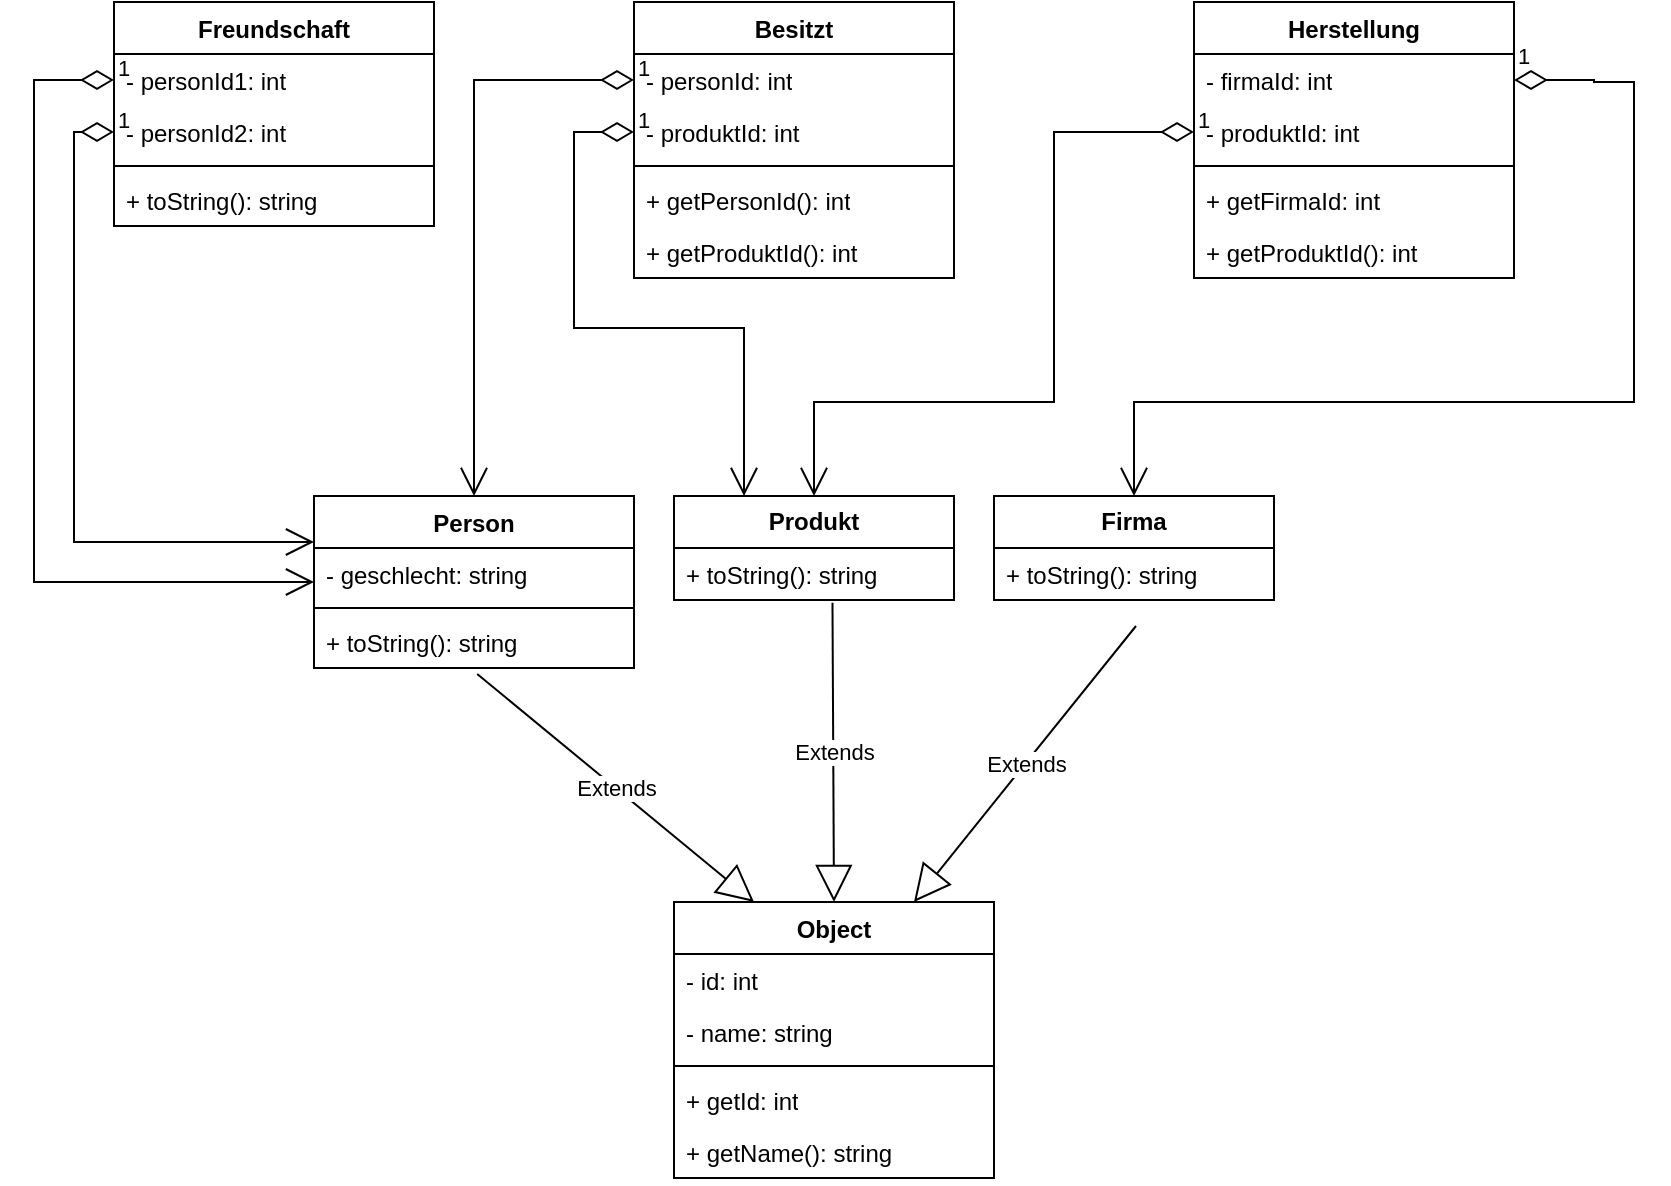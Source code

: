 <mxfile version="21.1.1" type="device">
  <diagram name="Seite-1" id="wL7OUZz8tftUAgFT7AXb">
    <mxGraphModel dx="1050" dy="645" grid="1" gridSize="10" guides="1" tooltips="1" connect="1" arrows="1" fold="1" page="1" pageScale="1" pageWidth="827" pageHeight="1169" math="0" shadow="0">
      <root>
        <mxCell id="0" />
        <mxCell id="1" parent="0" />
        <mxCell id="jcGyLuzeQQsFnMOwzXnM-38" value="Object" style="swimlane;fontStyle=1;align=center;verticalAlign=top;childLayout=stackLayout;horizontal=1;startSize=26;horizontalStack=0;resizeParent=1;resizeParentMax=0;resizeLast=0;collapsible=1;marginBottom=0;whiteSpace=wrap;html=1;" vertex="1" parent="1">
          <mxGeometry x="340" y="480" width="160" height="138" as="geometry" />
        </mxCell>
        <mxCell id="jcGyLuzeQQsFnMOwzXnM-39" value="- id: int" style="text;strokeColor=none;fillColor=none;align=left;verticalAlign=top;spacingLeft=4;spacingRight=4;overflow=hidden;rotatable=0;points=[[0,0.5],[1,0.5]];portConstraint=eastwest;whiteSpace=wrap;html=1;" vertex="1" parent="jcGyLuzeQQsFnMOwzXnM-38">
          <mxGeometry y="26" width="160" height="26" as="geometry" />
        </mxCell>
        <mxCell id="jcGyLuzeQQsFnMOwzXnM-58" value="- name: string" style="text;strokeColor=none;fillColor=none;align=left;verticalAlign=top;spacingLeft=4;spacingRight=4;overflow=hidden;rotatable=0;points=[[0,0.5],[1,0.5]];portConstraint=eastwest;whiteSpace=wrap;html=1;" vertex="1" parent="jcGyLuzeQQsFnMOwzXnM-38">
          <mxGeometry y="52" width="160" height="26" as="geometry" />
        </mxCell>
        <mxCell id="jcGyLuzeQQsFnMOwzXnM-40" value="" style="line;strokeWidth=1;fillColor=none;align=left;verticalAlign=middle;spacingTop=-1;spacingLeft=3;spacingRight=3;rotatable=0;labelPosition=right;points=[];portConstraint=eastwest;strokeColor=inherit;" vertex="1" parent="jcGyLuzeQQsFnMOwzXnM-38">
          <mxGeometry y="78" width="160" height="8" as="geometry" />
        </mxCell>
        <mxCell id="jcGyLuzeQQsFnMOwzXnM-41" value="+ getId: int" style="text;strokeColor=none;fillColor=none;align=left;verticalAlign=top;spacingLeft=4;spacingRight=4;overflow=hidden;rotatable=0;points=[[0,0.5],[1,0.5]];portConstraint=eastwest;whiteSpace=wrap;html=1;" vertex="1" parent="jcGyLuzeQQsFnMOwzXnM-38">
          <mxGeometry y="86" width="160" height="26" as="geometry" />
        </mxCell>
        <mxCell id="jcGyLuzeQQsFnMOwzXnM-59" value="+ getName(): string" style="text;strokeColor=none;fillColor=none;align=left;verticalAlign=top;spacingLeft=4;spacingRight=4;overflow=hidden;rotatable=0;points=[[0,0.5],[1,0.5]];portConstraint=eastwest;whiteSpace=wrap;html=1;" vertex="1" parent="jcGyLuzeQQsFnMOwzXnM-38">
          <mxGeometry y="112" width="160" height="26" as="geometry" />
        </mxCell>
        <mxCell id="jcGyLuzeQQsFnMOwzXnM-46" value="&lt;b&gt;Produkt&lt;/b&gt;" style="swimlane;fontStyle=0;childLayout=stackLayout;horizontal=1;startSize=26;fillColor=none;horizontalStack=0;resizeParent=1;resizeParentMax=0;resizeLast=0;collapsible=1;marginBottom=0;whiteSpace=wrap;html=1;" vertex="1" parent="1">
          <mxGeometry x="340" y="277" width="140" height="52" as="geometry" />
        </mxCell>
        <mxCell id="jcGyLuzeQQsFnMOwzXnM-47" value="+ toString(): string" style="text;strokeColor=none;fillColor=none;align=left;verticalAlign=top;spacingLeft=4;spacingRight=4;overflow=hidden;rotatable=0;points=[[0,0.5],[1,0.5]];portConstraint=eastwest;whiteSpace=wrap;html=1;" vertex="1" parent="jcGyLuzeQQsFnMOwzXnM-46">
          <mxGeometry y="26" width="140" height="26" as="geometry" />
        </mxCell>
        <mxCell id="jcGyLuzeQQsFnMOwzXnM-50" value="Extends" style="endArrow=block;endSize=16;endFill=0;html=1;rounded=0;exitX=0.51;exitY=1.115;exitDx=0;exitDy=0;exitPerimeter=0;entryX=0.25;entryY=0;entryDx=0;entryDy=0;" edge="1" parent="1" source="jcGyLuzeQQsFnMOwzXnM-56" target="jcGyLuzeQQsFnMOwzXnM-38">
          <mxGeometry width="160" relative="1" as="geometry">
            <mxPoint x="494" y="510" as="sourcePoint" />
            <mxPoint x="654" y="510" as="targetPoint" />
          </mxGeometry>
        </mxCell>
        <mxCell id="jcGyLuzeQQsFnMOwzXnM-51" value="&lt;b&gt;Firma&lt;/b&gt;" style="swimlane;fontStyle=0;childLayout=stackLayout;horizontal=1;startSize=26;fillColor=none;horizontalStack=0;resizeParent=1;resizeParentMax=0;resizeLast=0;collapsible=1;marginBottom=0;whiteSpace=wrap;html=1;" vertex="1" parent="1">
          <mxGeometry x="500" y="277" width="140" height="52" as="geometry" />
        </mxCell>
        <mxCell id="jcGyLuzeQQsFnMOwzXnM-52" value="+ toString(): string" style="text;strokeColor=none;fillColor=none;align=left;verticalAlign=top;spacingLeft=4;spacingRight=4;overflow=hidden;rotatable=0;points=[[0,0.5],[1,0.5]];portConstraint=eastwest;whiteSpace=wrap;html=1;" vertex="1" parent="jcGyLuzeQQsFnMOwzXnM-51">
          <mxGeometry y="26" width="140" height="26" as="geometry" />
        </mxCell>
        <mxCell id="jcGyLuzeQQsFnMOwzXnM-53" value="Person" style="swimlane;fontStyle=1;align=center;verticalAlign=top;childLayout=stackLayout;horizontal=1;startSize=26;horizontalStack=0;resizeParent=1;resizeParentMax=0;resizeLast=0;collapsible=1;marginBottom=0;whiteSpace=wrap;html=1;" vertex="1" parent="1">
          <mxGeometry x="160" y="277" width="160" height="86" as="geometry" />
        </mxCell>
        <mxCell id="jcGyLuzeQQsFnMOwzXnM-54" value="- geschlecht: string" style="text;strokeColor=none;fillColor=none;align=left;verticalAlign=top;spacingLeft=4;spacingRight=4;overflow=hidden;rotatable=0;points=[[0,0.5],[1,0.5]];portConstraint=eastwest;whiteSpace=wrap;html=1;" vertex="1" parent="jcGyLuzeQQsFnMOwzXnM-53">
          <mxGeometry y="26" width="160" height="26" as="geometry" />
        </mxCell>
        <mxCell id="jcGyLuzeQQsFnMOwzXnM-55" value="" style="line;strokeWidth=1;fillColor=none;align=left;verticalAlign=middle;spacingTop=-1;spacingLeft=3;spacingRight=3;rotatable=0;labelPosition=right;points=[];portConstraint=eastwest;strokeColor=inherit;" vertex="1" parent="jcGyLuzeQQsFnMOwzXnM-53">
          <mxGeometry y="52" width="160" height="8" as="geometry" />
        </mxCell>
        <mxCell id="jcGyLuzeQQsFnMOwzXnM-56" value="+ toString(): string" style="text;strokeColor=none;fillColor=none;align=left;verticalAlign=top;spacingLeft=4;spacingRight=4;overflow=hidden;rotatable=0;points=[[0,0.5],[1,0.5]];portConstraint=eastwest;whiteSpace=wrap;html=1;" vertex="1" parent="jcGyLuzeQQsFnMOwzXnM-53">
          <mxGeometry y="60" width="160" height="26" as="geometry" />
        </mxCell>
        <mxCell id="jcGyLuzeQQsFnMOwzXnM-60" value="Extends" style="endArrow=block;endSize=16;endFill=0;html=1;rounded=0;exitX=0.48;exitY=1.123;exitDx=0;exitDy=0;exitPerimeter=0;entryX=0.75;entryY=0;entryDx=0;entryDy=0;" edge="1" parent="1" target="jcGyLuzeQQsFnMOwzXnM-38">
          <mxGeometry width="160" relative="1" as="geometry">
            <mxPoint x="571" y="342" as="sourcePoint" />
            <mxPoint x="430" y="440" as="targetPoint" />
          </mxGeometry>
        </mxCell>
        <mxCell id="jcGyLuzeQQsFnMOwzXnM-61" value="Extends" style="endArrow=block;endSize=16;endFill=0;html=1;rounded=0;exitX=0.566;exitY=1.054;exitDx=0;exitDy=0;exitPerimeter=0;entryX=0.5;entryY=0;entryDx=0;entryDy=0;" edge="1" parent="1" source="jcGyLuzeQQsFnMOwzXnM-47" target="jcGyLuzeQQsFnMOwzXnM-38">
          <mxGeometry width="160" relative="1" as="geometry">
            <mxPoint x="581" y="352" as="sourcePoint" />
            <mxPoint x="440" y="450" as="targetPoint" />
          </mxGeometry>
        </mxCell>
        <mxCell id="jcGyLuzeQQsFnMOwzXnM-62" value="Besitzt" style="swimlane;fontStyle=1;align=center;verticalAlign=top;childLayout=stackLayout;horizontal=1;startSize=26;horizontalStack=0;resizeParent=1;resizeParentMax=0;resizeLast=0;collapsible=1;marginBottom=0;whiteSpace=wrap;html=1;" vertex="1" parent="1">
          <mxGeometry x="320" y="30" width="160" height="138" as="geometry" />
        </mxCell>
        <mxCell id="jcGyLuzeQQsFnMOwzXnM-63" value="- personId: int" style="text;strokeColor=none;fillColor=none;align=left;verticalAlign=top;spacingLeft=4;spacingRight=4;overflow=hidden;rotatable=0;points=[[0,0.5],[1,0.5]];portConstraint=eastwest;whiteSpace=wrap;html=1;" vertex="1" parent="jcGyLuzeQQsFnMOwzXnM-62">
          <mxGeometry y="26" width="160" height="26" as="geometry" />
        </mxCell>
        <mxCell id="jcGyLuzeQQsFnMOwzXnM-75" value="- produktId: int" style="text;strokeColor=none;fillColor=none;align=left;verticalAlign=top;spacingLeft=4;spacingRight=4;overflow=hidden;rotatable=0;points=[[0,0.5],[1,0.5]];portConstraint=eastwest;whiteSpace=wrap;html=1;" vertex="1" parent="jcGyLuzeQQsFnMOwzXnM-62">
          <mxGeometry y="52" width="160" height="26" as="geometry" />
        </mxCell>
        <mxCell id="jcGyLuzeQQsFnMOwzXnM-64" value="" style="line;strokeWidth=1;fillColor=none;align=left;verticalAlign=middle;spacingTop=-1;spacingLeft=3;spacingRight=3;rotatable=0;labelPosition=right;points=[];portConstraint=eastwest;strokeColor=inherit;" vertex="1" parent="jcGyLuzeQQsFnMOwzXnM-62">
          <mxGeometry y="78" width="160" height="8" as="geometry" />
        </mxCell>
        <mxCell id="jcGyLuzeQQsFnMOwzXnM-65" value="+&amp;nbsp;getPersonId&lt;span style=&quot;background-color: initial;&quot;&gt;(): int&lt;/span&gt;" style="text;strokeColor=none;fillColor=none;align=left;verticalAlign=top;spacingLeft=4;spacingRight=4;overflow=hidden;rotatable=0;points=[[0,0.5],[1,0.5]];portConstraint=eastwest;whiteSpace=wrap;html=1;" vertex="1" parent="jcGyLuzeQQsFnMOwzXnM-62">
          <mxGeometry y="86" width="160" height="26" as="geometry" />
        </mxCell>
        <mxCell id="jcGyLuzeQQsFnMOwzXnM-76" value="+&amp;nbsp;getProduktId(): int" style="text;strokeColor=none;fillColor=none;align=left;verticalAlign=top;spacingLeft=4;spacingRight=4;overflow=hidden;rotatable=0;points=[[0,0.5],[1,0.5]];portConstraint=eastwest;whiteSpace=wrap;html=1;" vertex="1" parent="jcGyLuzeQQsFnMOwzXnM-62">
          <mxGeometry y="112" width="160" height="26" as="geometry" />
        </mxCell>
        <mxCell id="jcGyLuzeQQsFnMOwzXnM-66" value="Freundschaft" style="swimlane;fontStyle=1;align=center;verticalAlign=top;childLayout=stackLayout;horizontal=1;startSize=26;horizontalStack=0;resizeParent=1;resizeParentMax=0;resizeLast=0;collapsible=1;marginBottom=0;whiteSpace=wrap;html=1;" vertex="1" parent="1">
          <mxGeometry x="60" y="30" width="160" height="112" as="geometry" />
        </mxCell>
        <mxCell id="jcGyLuzeQQsFnMOwzXnM-67" value="- personId1: int" style="text;strokeColor=none;fillColor=none;align=left;verticalAlign=top;spacingLeft=4;spacingRight=4;overflow=hidden;rotatable=0;points=[[0,0.5],[1,0.5]];portConstraint=eastwest;whiteSpace=wrap;html=1;" vertex="1" parent="jcGyLuzeQQsFnMOwzXnM-66">
          <mxGeometry y="26" width="160" height="26" as="geometry" />
        </mxCell>
        <mxCell id="jcGyLuzeQQsFnMOwzXnM-79" value="- personId2: int" style="text;strokeColor=none;fillColor=none;align=left;verticalAlign=top;spacingLeft=4;spacingRight=4;overflow=hidden;rotatable=0;points=[[0,0.5],[1,0.5]];portConstraint=eastwest;whiteSpace=wrap;html=1;" vertex="1" parent="jcGyLuzeQQsFnMOwzXnM-66">
          <mxGeometry y="52" width="160" height="26" as="geometry" />
        </mxCell>
        <mxCell id="jcGyLuzeQQsFnMOwzXnM-68" value="" style="line;strokeWidth=1;fillColor=none;align=left;verticalAlign=middle;spacingTop=-1;spacingLeft=3;spacingRight=3;rotatable=0;labelPosition=right;points=[];portConstraint=eastwest;strokeColor=inherit;" vertex="1" parent="jcGyLuzeQQsFnMOwzXnM-66">
          <mxGeometry y="78" width="160" height="8" as="geometry" />
        </mxCell>
        <mxCell id="jcGyLuzeQQsFnMOwzXnM-69" value="+ toString(): string" style="text;strokeColor=none;fillColor=none;align=left;verticalAlign=top;spacingLeft=4;spacingRight=4;overflow=hidden;rotatable=0;points=[[0,0.5],[1,0.5]];portConstraint=eastwest;whiteSpace=wrap;html=1;" vertex="1" parent="jcGyLuzeQQsFnMOwzXnM-66">
          <mxGeometry y="86" width="160" height="26" as="geometry" />
        </mxCell>
        <mxCell id="jcGyLuzeQQsFnMOwzXnM-70" value="Herstellung" style="swimlane;fontStyle=1;align=center;verticalAlign=top;childLayout=stackLayout;horizontal=1;startSize=26;horizontalStack=0;resizeParent=1;resizeParentMax=0;resizeLast=0;collapsible=1;marginBottom=0;whiteSpace=wrap;html=1;" vertex="1" parent="1">
          <mxGeometry x="600" y="30" width="160" height="138" as="geometry" />
        </mxCell>
        <mxCell id="jcGyLuzeQQsFnMOwzXnM-71" value="- firmaId: int" style="text;strokeColor=none;fillColor=none;align=left;verticalAlign=top;spacingLeft=4;spacingRight=4;overflow=hidden;rotatable=0;points=[[0,0.5],[1,0.5]];portConstraint=eastwest;whiteSpace=wrap;html=1;" vertex="1" parent="jcGyLuzeQQsFnMOwzXnM-70">
          <mxGeometry y="26" width="160" height="26" as="geometry" />
        </mxCell>
        <mxCell id="jcGyLuzeQQsFnMOwzXnM-77" value="- produktId: int" style="text;strokeColor=none;fillColor=none;align=left;verticalAlign=top;spacingLeft=4;spacingRight=4;overflow=hidden;rotatable=0;points=[[0,0.5],[1,0.5]];portConstraint=eastwest;whiteSpace=wrap;html=1;" vertex="1" parent="jcGyLuzeQQsFnMOwzXnM-70">
          <mxGeometry y="52" width="160" height="26" as="geometry" />
        </mxCell>
        <mxCell id="jcGyLuzeQQsFnMOwzXnM-72" value="" style="line;strokeWidth=1;fillColor=none;align=left;verticalAlign=middle;spacingTop=-1;spacingLeft=3;spacingRight=3;rotatable=0;labelPosition=right;points=[];portConstraint=eastwest;strokeColor=inherit;" vertex="1" parent="jcGyLuzeQQsFnMOwzXnM-70">
          <mxGeometry y="78" width="160" height="8" as="geometry" />
        </mxCell>
        <mxCell id="jcGyLuzeQQsFnMOwzXnM-78" value="+ getFirmaId: int" style="text;strokeColor=none;fillColor=none;align=left;verticalAlign=top;spacingLeft=4;spacingRight=4;overflow=hidden;rotatable=0;points=[[0,0.5],[1,0.5]];portConstraint=eastwest;whiteSpace=wrap;html=1;" vertex="1" parent="jcGyLuzeQQsFnMOwzXnM-70">
          <mxGeometry y="86" width="160" height="26" as="geometry" />
        </mxCell>
        <mxCell id="jcGyLuzeQQsFnMOwzXnM-73" value="+ getProduktId(): int" style="text;strokeColor=none;fillColor=none;align=left;verticalAlign=top;spacingLeft=4;spacingRight=4;overflow=hidden;rotatable=0;points=[[0,0.5],[1,0.5]];portConstraint=eastwest;whiteSpace=wrap;html=1;" vertex="1" parent="jcGyLuzeQQsFnMOwzXnM-70">
          <mxGeometry y="112" width="160" height="26" as="geometry" />
        </mxCell>
        <mxCell id="jcGyLuzeQQsFnMOwzXnM-80" value="1" style="endArrow=open;html=1;endSize=12;startArrow=diamondThin;startSize=14;startFill=0;edgeStyle=orthogonalEdgeStyle;align=left;verticalAlign=bottom;rounded=0;entryX=0.5;entryY=0;entryDx=0;entryDy=0;exitX=0;exitY=0.5;exitDx=0;exitDy=0;" edge="1" parent="1" source="jcGyLuzeQQsFnMOwzXnM-77" target="jcGyLuzeQQsFnMOwzXnM-46">
          <mxGeometry x="-1" y="3" relative="1" as="geometry">
            <mxPoint x="400" y="170" as="sourcePoint" />
            <mxPoint x="550" y="210" as="targetPoint" />
            <Array as="points">
              <mxPoint x="530" y="95" />
              <mxPoint x="530" y="230" />
              <mxPoint x="410" y="230" />
            </Array>
          </mxGeometry>
        </mxCell>
        <mxCell id="jcGyLuzeQQsFnMOwzXnM-81" value="1" style="endArrow=open;html=1;endSize=12;startArrow=diamondThin;startSize=14;startFill=0;edgeStyle=orthogonalEdgeStyle;align=left;verticalAlign=bottom;rounded=0;entryX=0.5;entryY=0;entryDx=0;entryDy=0;exitX=1;exitY=0.5;exitDx=0;exitDy=0;" edge="1" parent="1" source="jcGyLuzeQQsFnMOwzXnM-71" target="jcGyLuzeQQsFnMOwzXnM-51">
          <mxGeometry x="-1" y="3" relative="1" as="geometry">
            <mxPoint x="565" y="190" as="sourcePoint" />
            <mxPoint x="575" y="299" as="targetPoint" />
            <Array as="points">
              <mxPoint x="800" y="69" />
              <mxPoint x="800" y="70" />
              <mxPoint x="820" y="70" />
              <mxPoint x="820" y="230" />
              <mxPoint x="570" y="230" />
            </Array>
          </mxGeometry>
        </mxCell>
        <mxCell id="jcGyLuzeQQsFnMOwzXnM-82" value="1" style="endArrow=open;html=1;endSize=12;startArrow=diamondThin;startSize=14;startFill=0;edgeStyle=orthogonalEdgeStyle;align=left;verticalAlign=bottom;rounded=0;entryX=0.5;entryY=0;entryDx=0;entryDy=0;exitX=0;exitY=0.5;exitDx=0;exitDy=0;" edge="1" parent="1" source="jcGyLuzeQQsFnMOwzXnM-63" target="jcGyLuzeQQsFnMOwzXnM-53">
          <mxGeometry x="-1" y="3" relative="1" as="geometry">
            <mxPoint x="50" y="210" as="sourcePoint" />
            <mxPoint x="60" y="319" as="targetPoint" />
          </mxGeometry>
        </mxCell>
        <mxCell id="jcGyLuzeQQsFnMOwzXnM-83" value="1" style="endArrow=open;html=1;endSize=12;startArrow=diamondThin;startSize=14;startFill=0;edgeStyle=orthogonalEdgeStyle;align=left;verticalAlign=bottom;rounded=0;entryX=0.25;entryY=0;entryDx=0;entryDy=0;exitX=0;exitY=0.5;exitDx=0;exitDy=0;" edge="1" parent="1" source="jcGyLuzeQQsFnMOwzXnM-75" target="jcGyLuzeQQsFnMOwzXnM-46">
          <mxGeometry x="-1" y="3" relative="1" as="geometry">
            <mxPoint x="300" y="190" as="sourcePoint" />
            <mxPoint x="310" y="299" as="targetPoint" />
            <Array as="points">
              <mxPoint x="290" y="95" />
              <mxPoint x="290" y="193" />
              <mxPoint x="375" y="193" />
            </Array>
          </mxGeometry>
        </mxCell>
        <mxCell id="jcGyLuzeQQsFnMOwzXnM-84" value="1" style="endArrow=open;html=1;endSize=12;startArrow=diamondThin;startSize=14;startFill=0;edgeStyle=orthogonalEdgeStyle;align=left;verticalAlign=bottom;rounded=0;" edge="1" parent="1" source="jcGyLuzeQQsFnMOwzXnM-67" target="jcGyLuzeQQsFnMOwzXnM-53">
          <mxGeometry x="-1" y="3" relative="1" as="geometry">
            <mxPoint x="120" y="190" as="sourcePoint" />
            <mxPoint x="40" y="398" as="targetPoint" />
            <Array as="points">
              <mxPoint x="20" y="69" />
              <mxPoint x="20" y="320" />
            </Array>
          </mxGeometry>
        </mxCell>
        <mxCell id="jcGyLuzeQQsFnMOwzXnM-85" value="1" style="endArrow=open;html=1;endSize=12;startArrow=diamondThin;startSize=14;startFill=0;edgeStyle=orthogonalEdgeStyle;align=left;verticalAlign=bottom;rounded=0;" edge="1" parent="1" source="jcGyLuzeQQsFnMOwzXnM-79" target="jcGyLuzeQQsFnMOwzXnM-53">
          <mxGeometry x="-1" y="3" relative="1" as="geometry">
            <mxPoint x="160" y="400" as="sourcePoint" />
            <mxPoint x="80" y="608" as="targetPoint" />
            <Array as="points">
              <mxPoint x="40" y="95" />
              <mxPoint x="40" y="300" />
            </Array>
          </mxGeometry>
        </mxCell>
      </root>
    </mxGraphModel>
  </diagram>
</mxfile>
